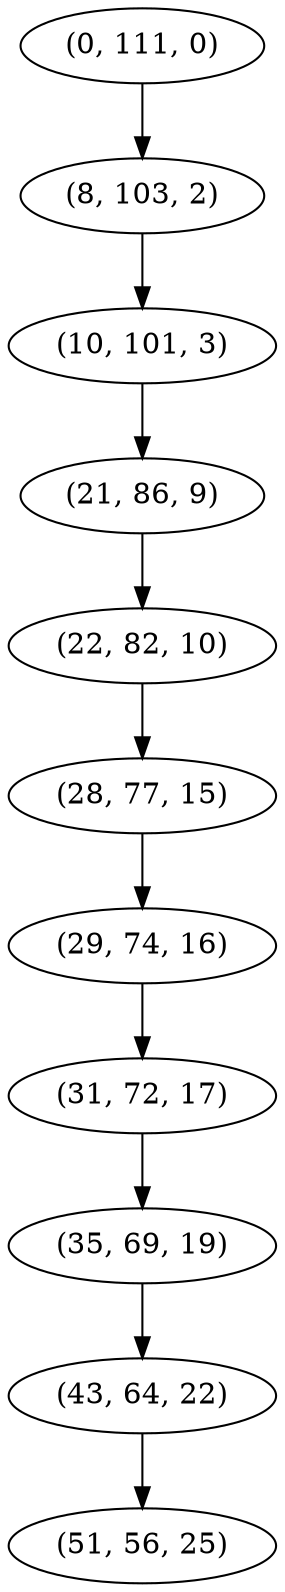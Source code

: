 digraph tree {
    "(0, 111, 0)";
    "(8, 103, 2)";
    "(10, 101, 3)";
    "(21, 86, 9)";
    "(22, 82, 10)";
    "(28, 77, 15)";
    "(29, 74, 16)";
    "(31, 72, 17)";
    "(35, 69, 19)";
    "(43, 64, 22)";
    "(51, 56, 25)";
    "(0, 111, 0)" -> "(8, 103, 2)";
    "(8, 103, 2)" -> "(10, 101, 3)";
    "(10, 101, 3)" -> "(21, 86, 9)";
    "(21, 86, 9)" -> "(22, 82, 10)";
    "(22, 82, 10)" -> "(28, 77, 15)";
    "(28, 77, 15)" -> "(29, 74, 16)";
    "(29, 74, 16)" -> "(31, 72, 17)";
    "(31, 72, 17)" -> "(35, 69, 19)";
    "(35, 69, 19)" -> "(43, 64, 22)";
    "(43, 64, 22)" -> "(51, 56, 25)";
}
